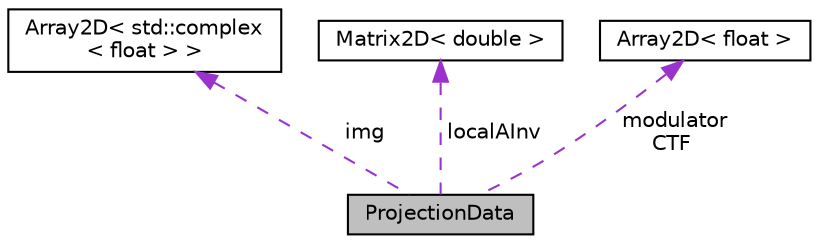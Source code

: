 digraph "ProjectionData"
{
  edge [fontname="Helvetica",fontsize="10",labelfontname="Helvetica",labelfontsize="10"];
  node [fontname="Helvetica",fontsize="10",shape=record];
  Node1 [label="ProjectionData",height=0.2,width=0.4,color="black", fillcolor="grey75", style="filled", fontcolor="black"];
  Node2 -> Node1 [dir="back",color="darkorchid3",fontsize="10",style="dashed",label=" img" ,fontname="Helvetica"];
  Node2 [label="Array2D\< std::complex\l\< float \> \>",height=0.2,width=0.4,color="black", fillcolor="white", style="filled",URL="$structArray2D.html"];
  Node3 -> Node1 [dir="back",color="darkorchid3",fontsize="10",style="dashed",label=" localAInv" ,fontname="Helvetica"];
  Node3 [label="Matrix2D\< double \>",height=0.2,width=0.4,color="black", fillcolor="white", style="filled",URL="$classMatrix2D.html"];
  Node4 -> Node1 [dir="back",color="darkorchid3",fontsize="10",style="dashed",label=" modulator\nCTF" ,fontname="Helvetica"];
  Node4 [label="Array2D\< float \>",height=0.2,width=0.4,color="black", fillcolor="white", style="filled",URL="$structArray2D.html"];
}
